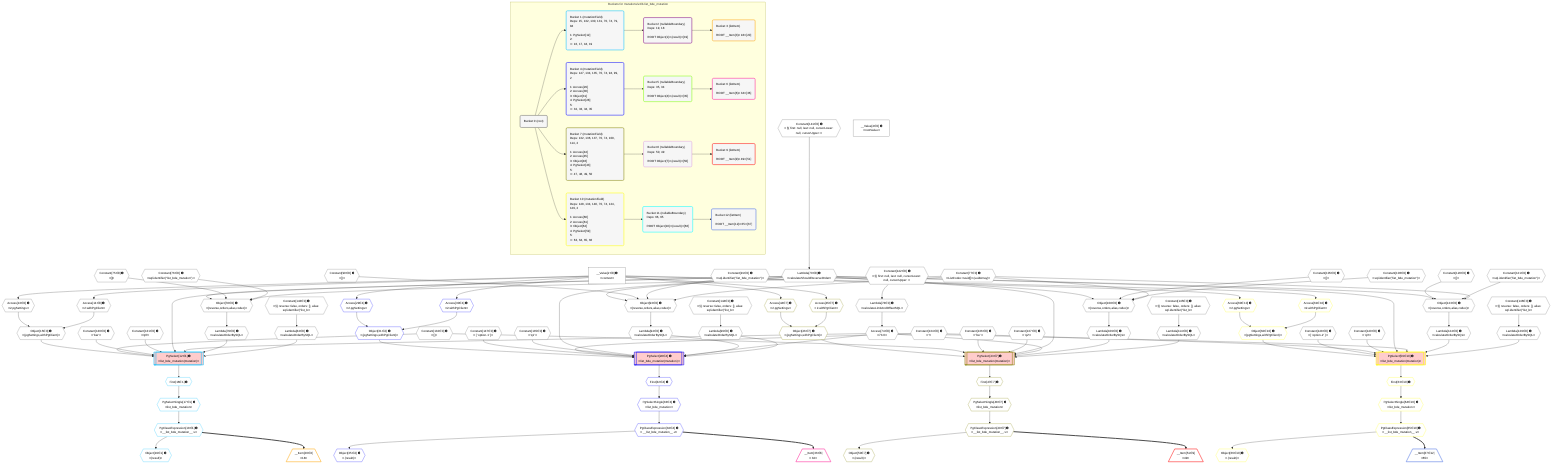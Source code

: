 %%{init: {'themeVariables': { 'fontSize': '12px'}}}%%
graph TD
    classDef path fill:#eee,stroke:#000,color:#000
    classDef plan fill:#fff,stroke-width:1px,color:#000
    classDef itemplan fill:#fff,stroke-width:2px,color:#000
    classDef unbatchedplan fill:#dff,stroke-width:1px,color:#000
    classDef sideeffectplan fill:#fcc,stroke-width:2px,color:#000
    classDef bucket fill:#f6f6f6,color:#000,stroke-width:2px,text-align:left


    %% plan dependencies
    Object78{{"Object[78∈0] ➊<br />ᐸ{reverse,orders,alias,codec}ᐳ"}}:::plan
    Lambda70{{"Lambda[70∈0] ➊<br />ᐸcalculateShouldReverseOrderᐳ"}}:::plan
    Constant75{{"Constant[75∈0] ➊<br />ᐸ[]ᐳ"}}:::plan
    Constant76{{"Constant[76∈0] ➊<br />ᐸsql.identifier(”list_bde_mutation”)ᐳ"}}:::plan
    Constant77{{"Constant[77∈0] ➊<br />ᐸListCodecᐸuuid[]ᐳ(uuidArray)ᐳ"}}:::plan
    Lambda70 & Constant75 & Constant76 & Constant77 --> Object78
    Object93{{"Object[93∈0] ➊<br />ᐸ{reverse,orders,alias,codec}ᐳ"}}:::plan
    Constant90{{"Constant[90∈0] ➊<br />ᐸ[]ᐳ"}}:::plan
    Constant91{{"Constant[91∈0] ➊<br />ᐸsql.identifier(”list_bde_mutation”)ᐳ"}}:::plan
    Lambda70 & Constant90 & Constant91 & Constant77 --> Object93
    Object108{{"Object[108∈0] ➊<br />ᐸ{reverse,orders,alias,codec}ᐳ"}}:::plan
    Constant105{{"Constant[105∈0] ➊<br />ᐸ[]ᐳ"}}:::plan
    Constant106{{"Constant[106∈0] ➊<br />ᐸsql.identifier(”list_bde_mutation”)ᐳ"}}:::plan
    Lambda70 & Constant105 & Constant106 & Constant77 --> Object108
    Object123{{"Object[123∈0] ➊<br />ᐸ{reverse,orders,alias,codec}ᐳ"}}:::plan
    Constant120{{"Constant[120∈0] ➊<br />ᐸ[]ᐳ"}}:::plan
    Constant121{{"Constant[121∈0] ➊<br />ᐸsql.identifier(”list_bde_mutation”)ᐳ"}}:::plan
    Lambda70 & Constant120 & Constant121 & Constant77 --> Object123
    Object15{{"Object[15∈0] ➊<br />ᐸ{pgSettings,withPgClient}ᐳ"}}:::plan
    Access13{{"Access[13∈0] ➊<br />ᐸ2.pgSettingsᐳ"}}:::plan
    Access14{{"Access[14∈0] ➊<br />ᐸ2.withPgClientᐳ"}}:::plan
    Access13 & Access14 --> Object15
    __Value2["__Value[2∈0] ➊<br />ᐸcontextᐳ"]:::plan
    __Value2 --> Access13
    __Value2 --> Access14
    Constant141{{"Constant[141∈0] ➊<br />ᐸ§{ first: null, last: null, cursorLower: null, cursorUpper: ᐳ"}}:::plan
    Constant141 --> Lambda70
    Lambda73{{"Lambda[73∈0] ➊<br />ᐸcalculateLimitAndOffsetSQLᐳ"}}:::plan
    Constant142{{"Constant[142∈0] ➊<br />ᐸ§{ first: null, last: null, cursorLower: null, cursorUpper: ᐳ"}}:::plan
    Constant142 --> Lambda73
    Access74{{"Access[74∈0] ➊<br />ᐸ73.0ᐳ"}}:::plan
    Lambda73 --> Access74
    Lambda79{{"Lambda[79∈0] ➊<br />ᐸcalculateOrderBySQLᐳ"}}:::plan
    Object78 --> Lambda79
    Lambda84{{"Lambda[84∈0] ➊<br />ᐸcalculateOrderBySQLᐳ"}}:::plan
    Constant143{{"Constant[143∈0] ➊<br />ᐸ§{ reverse: false, orders: [], alias: sql.identifier(”list_bᐳ"}}:::plan
    Constant143 --> Lambda84
    Lambda94{{"Lambda[94∈0] ➊<br />ᐸcalculateOrderBySQLᐳ"}}:::plan
    Object93 --> Lambda94
    Lambda99{{"Lambda[99∈0] ➊<br />ᐸcalculateOrderBySQLᐳ"}}:::plan
    Constant144{{"Constant[144∈0] ➊<br />ᐸ§{ reverse: false, orders: [], alias: sql.identifier(”list_bᐳ"}}:::plan
    Constant144 --> Lambda99
    Lambda109{{"Lambda[109∈0] ➊<br />ᐸcalculateOrderBySQLᐳ"}}:::plan
    Object108 --> Lambda109
    Lambda114{{"Lambda[114∈0] ➊<br />ᐸcalculateOrderBySQLᐳ"}}:::plan
    Constant145{{"Constant[145∈0] ➊<br />ᐸ§{ reverse: false, orders: [], alias: sql.identifier(”list_bᐳ"}}:::plan
    Constant145 --> Lambda114
    Lambda124{{"Lambda[124∈0] ➊<br />ᐸcalculateOrderBySQLᐳ"}}:::plan
    Object123 --> Lambda124
    Lambda129{{"Lambda[129∈0] ➊<br />ᐸcalculateOrderBySQLᐳ"}}:::plan
    Constant146{{"Constant[146∈0] ➊<br />ᐸ§{ reverse: false, orders: [], alias: sql.identifier(”list_bᐳ"}}:::plan
    Constant146 --> Lambda129
    __Value4["__Value[4∈0] ➊<br />ᐸrootValueᐳ"]:::plan
    Constant130{{"Constant[130∈0] ➊<br />ᐸ'bar'ᐳ"}}:::plan
    Constant131{{"Constant[131∈0] ➊<br />ᐸ'q0'ᐳ"}}:::plan
    Constant132{{"Constant[132∈0] ➊<br />ᐸ[]ᐳ"}}:::plan
    Constant134{{"Constant[134∈0] ➊<br />ᐸ''ᐳ"}}:::plan
    Constant135{{"Constant[135∈0] ➊<br />ᐸ'q1'ᐳ"}}:::plan
    Constant136{{"Constant[136∈0] ➊<br />ᐸ'foo'ᐳ"}}:::plan
    Constant137{{"Constant[137∈0] ➊<br />ᐸ'q2'ᐳ"}}:::plan
    Constant140{{"Constant[140∈0] ➊<br />ᐸ'q3'ᐳ"}}:::plan
    Constant147{{"Constant[147∈0] ➊<br />ᐸ[ 'option-1' ]ᐳ"}}:::plan
    Constant148{{"Constant[148∈0] ➊<br />ᐸ[ 'option-2' ]ᐳ"}}:::plan
    PgSelect12[["PgSelect[12∈1] ➊<br />ᐸlist_bde_mutation(mutation)ᐳ"]]:::sideeffectplan
    Object15 & Constant132 & Constant130 & Constant131 & Lambda70 & Access74 & Lambda79 & Lambda84 --> PgSelect12
    First16{{"First[16∈1] ➊"}}:::plan
    PgSelect12 --> First16
    PgSelectSingle17{{"PgSelectSingle[17∈1] ➊<br />ᐸlist_bde_mutationᐳ"}}:::plan
    First16 --> PgSelectSingle17
    PgClassExpression18{{"PgClassExpression[18∈1] ➊<br />ᐸ__list_bde_mutation__.vᐳ"}}:::plan
    PgSelectSingle17 --> PgClassExpression18
    Object19{{"Object[19∈1] ➊<br />ᐸ{result}ᐳ"}}:::plan
    PgClassExpression18 --> Object19
    __Item20[/"__Item[20∈3]<br />ᐸ18ᐳ"\]:::itemplan
    PgClassExpression18 ==> __Item20
    PgSelect28[["PgSelect[28∈4] ➊<br />ᐸlist_bde_mutation(mutation)ᐳ"]]:::sideeffectplan
    Object31{{"Object[31∈4] ➊<br />ᐸ{pgSettings,withPgClient}ᐳ"}}:::plan
    Object31 & Constant147 & Constant134 & Constant135 & Lambda70 & Access74 & Lambda94 & Lambda99 --> PgSelect28
    Access29{{"Access[29∈4] ➊<br />ᐸ2.pgSettingsᐳ"}}:::plan
    Access30{{"Access[30∈4] ➊<br />ᐸ2.withPgClientᐳ"}}:::plan
    Access29 & Access30 --> Object31
    __Value2 --> Access29
    __Value2 --> Access30
    First32{{"First[32∈4] ➊"}}:::plan
    PgSelect28 --> First32
    PgSelectSingle33{{"PgSelectSingle[33∈4] ➊<br />ᐸlist_bde_mutationᐳ"}}:::plan
    First32 --> PgSelectSingle33
    PgClassExpression34{{"PgClassExpression[34∈4] ➊<br />ᐸ__list_bde_mutation__.vᐳ"}}:::plan
    PgSelectSingle33 --> PgClassExpression34
    Object35{{"Object[35∈4] ➊<br />ᐸ{result}ᐳ"}}:::plan
    PgClassExpression34 --> Object35
    __Item36[/"__Item[36∈6]<br />ᐸ34ᐳ"\]:::itemplan
    PgClassExpression34 ==> __Item36
    PgSelect43[["PgSelect[43∈7] ➊<br />ᐸlist_bde_mutation(mutation)ᐳ"]]:::sideeffectplan
    Object46{{"Object[46∈7] ➊<br />ᐸ{pgSettings,withPgClient}ᐳ"}}:::plan
    Object46 & Constant132 & Constant136 & Constant137 & Lambda70 & Access74 & Lambda109 & Lambda114 --> PgSelect43
    Access44{{"Access[44∈7] ➊<br />ᐸ2.pgSettingsᐳ"}}:::plan
    Access45{{"Access[45∈7] ➊<br />ᐸ2.withPgClientᐳ"}}:::plan
    Access44 & Access45 --> Object46
    __Value2 --> Access44
    __Value2 --> Access45
    First47{{"First[47∈7] ➊"}}:::plan
    PgSelect43 --> First47
    PgSelectSingle48{{"PgSelectSingle[48∈7] ➊<br />ᐸlist_bde_mutationᐳ"}}:::plan
    First47 --> PgSelectSingle48
    PgClassExpression49{{"PgClassExpression[49∈7] ➊<br />ᐸ__list_bde_mutation__.vᐳ"}}:::plan
    PgSelectSingle48 --> PgClassExpression49
    Object50{{"Object[50∈7] ➊<br />ᐸ{result}ᐳ"}}:::plan
    PgClassExpression49 --> Object50
    __Item51[/"__Item[51∈9]<br />ᐸ49ᐳ"\]:::itemplan
    PgClassExpression49 ==> __Item51
    PgSelect59[["PgSelect[59∈10] ➊<br />ᐸlist_bde_mutation(mutation)ᐳ"]]:::sideeffectplan
    Object62{{"Object[62∈10] ➊<br />ᐸ{pgSettings,withPgClient}ᐳ"}}:::plan
    Object62 & Constant148 & Constant134 & Constant140 & Lambda70 & Access74 & Lambda124 & Lambda129 --> PgSelect59
    Access60{{"Access[60∈10] ➊<br />ᐸ2.pgSettingsᐳ"}}:::plan
    Access61{{"Access[61∈10] ➊<br />ᐸ2.withPgClientᐳ"}}:::plan
    Access60 & Access61 --> Object62
    __Value2 --> Access60
    __Value2 --> Access61
    First63{{"First[63∈10] ➊"}}:::plan
    PgSelect59 --> First63
    PgSelectSingle64{{"PgSelectSingle[64∈10] ➊<br />ᐸlist_bde_mutationᐳ"}}:::plan
    First63 --> PgSelectSingle64
    PgClassExpression65{{"PgClassExpression[65∈10] ➊<br />ᐸ__list_bde_mutation__.vᐳ"}}:::plan
    PgSelectSingle64 --> PgClassExpression65
    Object66{{"Object[66∈10] ➊<br />ᐸ{result}ᐳ"}}:::plan
    PgClassExpression65 --> Object66
    __Item67[/"__Item[67∈12]<br />ᐸ65ᐳ"\]:::itemplan
    PgClassExpression65 ==> __Item67

    %% define steps

    subgraph "Buckets for mutations/v4/b.list_bde_mutation"
    Bucket0("Bucket 0 (root)"):::bucket
    classDef bucket0 stroke:#696969
    class Bucket0,__Value2,__Value4,Access13,Access14,Object15,Lambda70,Lambda73,Access74,Constant75,Constant76,Constant77,Object78,Lambda79,Lambda84,Constant90,Constant91,Object93,Lambda94,Lambda99,Constant105,Constant106,Object108,Lambda109,Lambda114,Constant120,Constant121,Object123,Lambda124,Lambda129,Constant130,Constant131,Constant132,Constant134,Constant135,Constant136,Constant137,Constant140,Constant141,Constant142,Constant143,Constant144,Constant145,Constant146,Constant147,Constant148 bucket0
    Bucket1("Bucket 1 (mutationField)<br />Deps: 15, 132, 130, 131, 70, 74, 79, 84<br /><br />1: PgSelect[12]<br />2: <br />ᐳ: 16, 17, 18, 19"):::bucket
    classDef bucket1 stroke:#00bfff
    class Bucket1,PgSelect12,First16,PgSelectSingle17,PgClassExpression18,Object19 bucket1
    Bucket2("Bucket 2 (nullableBoundary)<br />Deps: 19, 18<br /><br />ROOT Object{1}ᐸ{result}ᐳ[19]"):::bucket
    classDef bucket2 stroke:#7f007f
    class Bucket2 bucket2
    Bucket3("Bucket 3 (listItem)<br /><br />ROOT __Item{3}ᐸ18ᐳ[20]"):::bucket
    classDef bucket3 stroke:#ffa500
    class Bucket3,__Item20 bucket3
    Bucket4("Bucket 4 (mutationField)<br />Deps: 147, 134, 135, 70, 74, 94, 99, 2<br /><br />1: Access[29]<br />2: Access[30]<br />3: Object[31]<br />4: PgSelect[28]<br />5: <br />ᐳ: 32, 33, 34, 35"):::bucket
    classDef bucket4 stroke:#0000ff
    class Bucket4,PgSelect28,Access29,Access30,Object31,First32,PgSelectSingle33,PgClassExpression34,Object35 bucket4
    Bucket5("Bucket 5 (nullableBoundary)<br />Deps: 35, 34<br /><br />ROOT Object{4}ᐸ{result}ᐳ[35]"):::bucket
    classDef bucket5 stroke:#7fff00
    class Bucket5 bucket5
    Bucket6("Bucket 6 (listItem)<br /><br />ROOT __Item{6}ᐸ34ᐳ[36]"):::bucket
    classDef bucket6 stroke:#ff1493
    class Bucket6,__Item36 bucket6
    Bucket7("Bucket 7 (mutationField)<br />Deps: 132, 136, 137, 70, 74, 109, 114, 2<br /><br />1: Access[44]<br />2: Access[45]<br />3: Object[46]<br />4: PgSelect[43]<br />5: <br />ᐳ: 47, 48, 49, 50"):::bucket
    classDef bucket7 stroke:#808000
    class Bucket7,PgSelect43,Access44,Access45,Object46,First47,PgSelectSingle48,PgClassExpression49,Object50 bucket7
    Bucket8("Bucket 8 (nullableBoundary)<br />Deps: 50, 49<br /><br />ROOT Object{7}ᐸ{result}ᐳ[50]"):::bucket
    classDef bucket8 stroke:#dda0dd
    class Bucket8 bucket8
    Bucket9("Bucket 9 (listItem)<br /><br />ROOT __Item{9}ᐸ49ᐳ[51]"):::bucket
    classDef bucket9 stroke:#ff0000
    class Bucket9,__Item51 bucket9
    Bucket10("Bucket 10 (mutationField)<br />Deps: 148, 134, 140, 70, 74, 124, 129, 2<br /><br />1: Access[60]<br />2: Access[61]<br />3: Object[62]<br />4: PgSelect[59]<br />5: <br />ᐳ: 63, 64, 65, 66"):::bucket
    classDef bucket10 stroke:#ffff00
    class Bucket10,PgSelect59,Access60,Access61,Object62,First63,PgSelectSingle64,PgClassExpression65,Object66 bucket10
    Bucket11("Bucket 11 (nullableBoundary)<br />Deps: 66, 65<br /><br />ROOT Object{10}ᐸ{result}ᐳ[66]"):::bucket
    classDef bucket11 stroke:#00ffff
    class Bucket11 bucket11
    Bucket12("Bucket 12 (listItem)<br /><br />ROOT __Item{12}ᐸ65ᐳ[67]"):::bucket
    classDef bucket12 stroke:#4169e1
    class Bucket12,__Item67 bucket12
    Bucket0 --> Bucket1 & Bucket4 & Bucket7 & Bucket10
    Bucket1 --> Bucket2
    Bucket2 --> Bucket3
    Bucket4 --> Bucket5
    Bucket5 --> Bucket6
    Bucket7 --> Bucket8
    Bucket8 --> Bucket9
    Bucket10 --> Bucket11
    Bucket11 --> Bucket12
    end